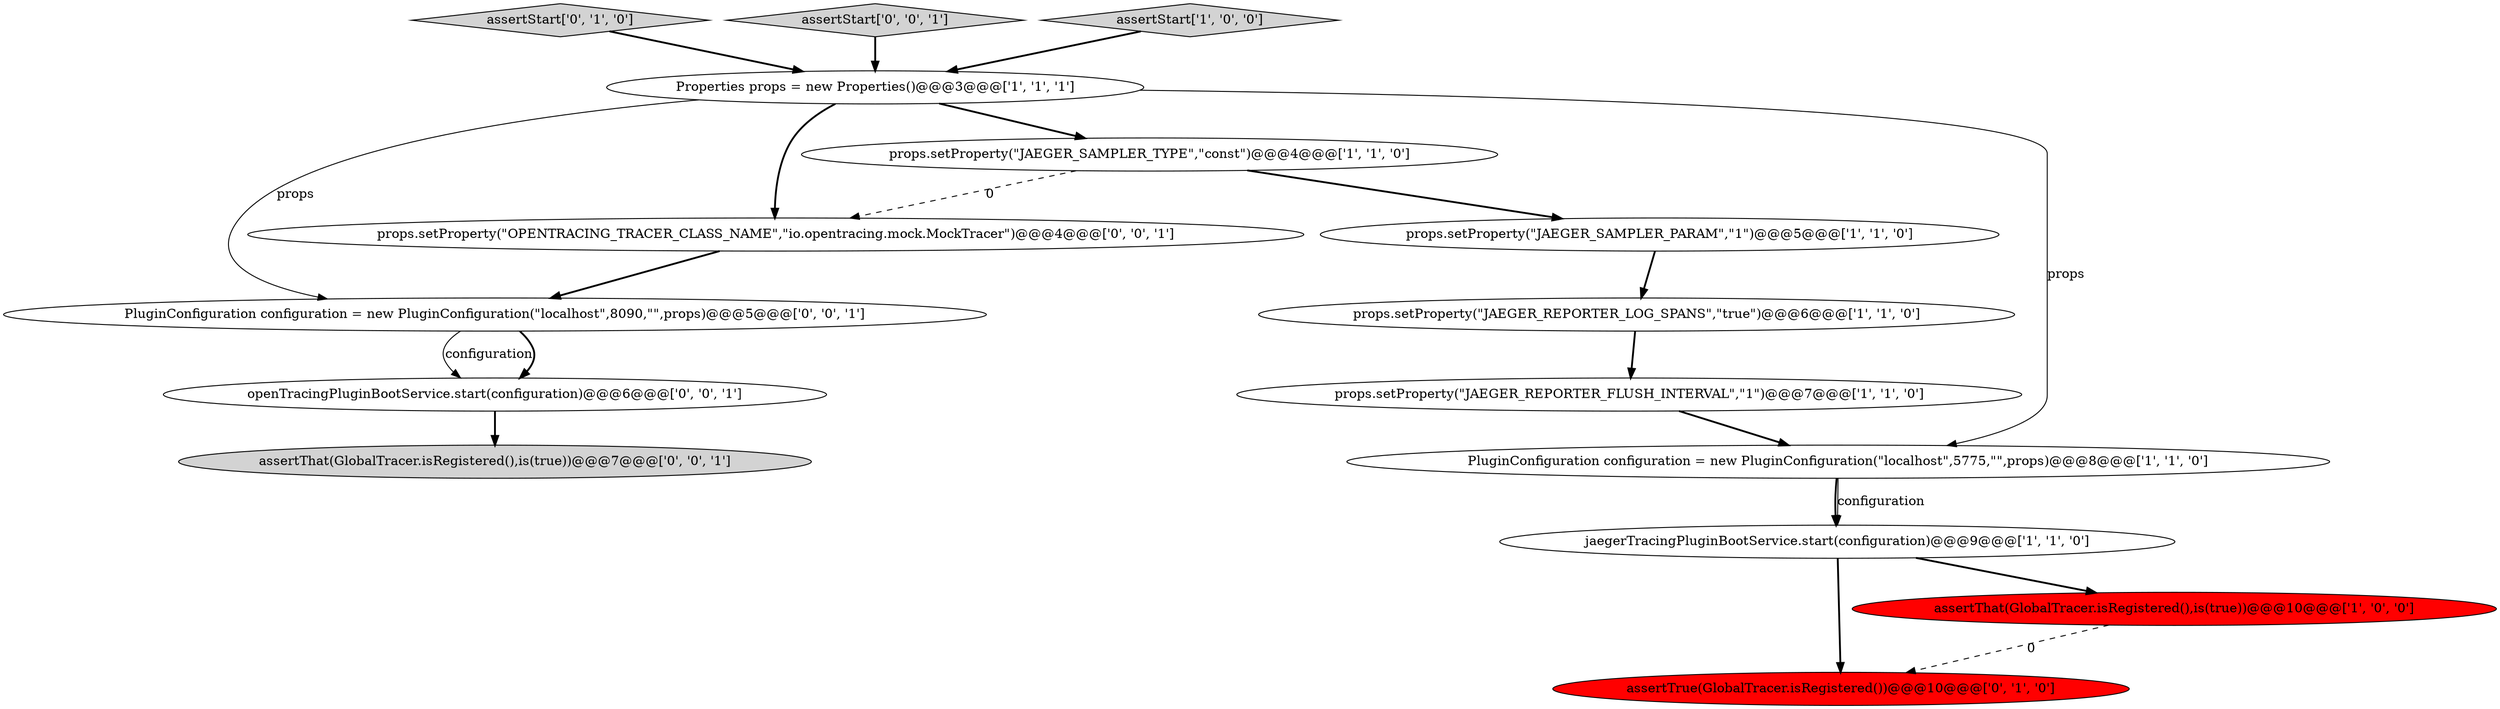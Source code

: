 digraph {
11 [style = filled, label = "assertThat(GlobalTracer.isRegistered(),is(true))@@@7@@@['0', '0', '1']", fillcolor = lightgray, shape = ellipse image = "AAA0AAABBB3BBB"];
3 [style = filled, label = "props.setProperty(\"JAEGER_REPORTER_FLUSH_INTERVAL\",\"1\")@@@7@@@['1', '1', '0']", fillcolor = white, shape = ellipse image = "AAA0AAABBB1BBB"];
7 [style = filled, label = "props.setProperty(\"JAEGER_REPORTER_LOG_SPANS\",\"true\")@@@6@@@['1', '1', '0']", fillcolor = white, shape = ellipse image = "AAA0AAABBB1BBB"];
13 [style = filled, label = "openTracingPluginBootService.start(configuration)@@@6@@@['0', '0', '1']", fillcolor = white, shape = ellipse image = "AAA0AAABBB3BBB"];
10 [style = filled, label = "assertStart['0', '1', '0']", fillcolor = lightgray, shape = diamond image = "AAA0AAABBB2BBB"];
12 [style = filled, label = "PluginConfiguration configuration = new PluginConfiguration(\"localhost\",8090,\"\",props)@@@5@@@['0', '0', '1']", fillcolor = white, shape = ellipse image = "AAA0AAABBB3BBB"];
15 [style = filled, label = "assertStart['0', '0', '1']", fillcolor = lightgray, shape = diamond image = "AAA0AAABBB3BBB"];
1 [style = filled, label = "Properties props = new Properties()@@@3@@@['1', '1', '1']", fillcolor = white, shape = ellipse image = "AAA0AAABBB1BBB"];
8 [style = filled, label = "assertStart['1', '0', '0']", fillcolor = lightgray, shape = diamond image = "AAA0AAABBB1BBB"];
5 [style = filled, label = "PluginConfiguration configuration = new PluginConfiguration(\"localhost\",5775,\"\",props)@@@8@@@['1', '1', '0']", fillcolor = white, shape = ellipse image = "AAA0AAABBB1BBB"];
14 [style = filled, label = "props.setProperty(\"OPENTRACING_TRACER_CLASS_NAME\",\"io.opentracing.mock.MockTracer\")@@@4@@@['0', '0', '1']", fillcolor = white, shape = ellipse image = "AAA0AAABBB3BBB"];
6 [style = filled, label = "props.setProperty(\"JAEGER_SAMPLER_TYPE\",\"const\")@@@4@@@['1', '1', '0']", fillcolor = white, shape = ellipse image = "AAA0AAABBB1BBB"];
2 [style = filled, label = "jaegerTracingPluginBootService.start(configuration)@@@9@@@['1', '1', '0']", fillcolor = white, shape = ellipse image = "AAA0AAABBB1BBB"];
4 [style = filled, label = "assertThat(GlobalTracer.isRegistered(),is(true))@@@10@@@['1', '0', '0']", fillcolor = red, shape = ellipse image = "AAA1AAABBB1BBB"];
9 [style = filled, label = "assertTrue(GlobalTracer.isRegistered())@@@10@@@['0', '1', '0']", fillcolor = red, shape = ellipse image = "AAA1AAABBB2BBB"];
0 [style = filled, label = "props.setProperty(\"JAEGER_SAMPLER_PARAM\",\"1\")@@@5@@@['1', '1', '0']", fillcolor = white, shape = ellipse image = "AAA0AAABBB1BBB"];
1->5 [style = solid, label="props"];
1->12 [style = solid, label="props"];
6->0 [style = bold, label=""];
12->13 [style = solid, label="configuration"];
2->9 [style = bold, label=""];
6->14 [style = dashed, label="0"];
2->4 [style = bold, label=""];
13->11 [style = bold, label=""];
7->3 [style = bold, label=""];
0->7 [style = bold, label=""];
8->1 [style = bold, label=""];
12->13 [style = bold, label=""];
4->9 [style = dashed, label="0"];
5->2 [style = bold, label=""];
3->5 [style = bold, label=""];
1->6 [style = bold, label=""];
14->12 [style = bold, label=""];
1->14 [style = bold, label=""];
5->2 [style = solid, label="configuration"];
10->1 [style = bold, label=""];
15->1 [style = bold, label=""];
}
